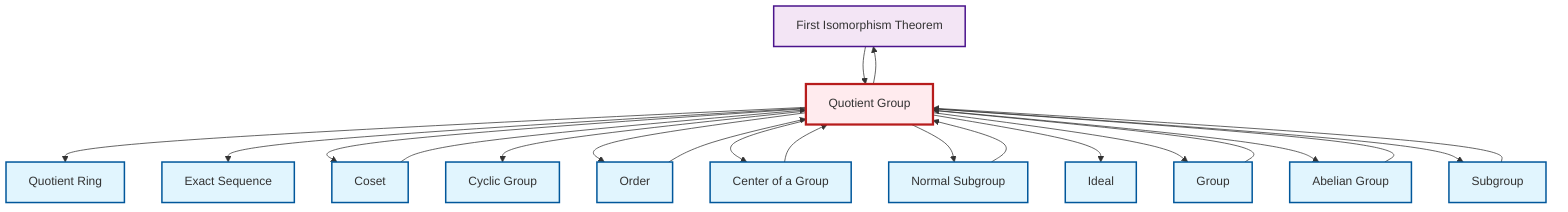 graph TD
    classDef definition fill:#e1f5fe,stroke:#01579b,stroke-width:2px
    classDef theorem fill:#f3e5f5,stroke:#4a148c,stroke-width:2px
    classDef axiom fill:#fff3e0,stroke:#e65100,stroke-width:2px
    classDef example fill:#e8f5e9,stroke:#1b5e20,stroke-width:2px
    classDef current fill:#ffebee,stroke:#b71c1c,stroke-width:3px
    def-cyclic-group["Cyclic Group"]:::definition
    thm-first-isomorphism["First Isomorphism Theorem"]:::theorem
    def-coset["Coset"]:::definition
    def-exact-sequence["Exact Sequence"]:::definition
    def-group["Group"]:::definition
    def-order["Order"]:::definition
    def-quotient-group["Quotient Group"]:::definition
    def-quotient-ring["Quotient Ring"]:::definition
    def-abelian-group["Abelian Group"]:::definition
    def-center-of-group["Center of a Group"]:::definition
    def-normal-subgroup["Normal Subgroup"]:::definition
    def-ideal["Ideal"]:::definition
    def-subgroup["Subgroup"]:::definition
    def-quotient-group --> def-quotient-ring
    def-coset --> def-quotient-group
    def-quotient-group --> def-exact-sequence
    def-abelian-group --> def-quotient-group
    def-quotient-group --> def-coset
    def-group --> def-quotient-group
    def-subgroup --> def-quotient-group
    def-quotient-group --> def-cyclic-group
    def-quotient-group --> def-order
    def-quotient-group --> thm-first-isomorphism
    def-quotient-group --> def-center-of-group
    def-quotient-group --> def-normal-subgroup
    def-order --> def-quotient-group
    def-quotient-group --> def-ideal
    thm-first-isomorphism --> def-quotient-group
    def-normal-subgroup --> def-quotient-group
    def-center-of-group --> def-quotient-group
    def-quotient-group --> def-group
    def-quotient-group --> def-abelian-group
    def-quotient-group --> def-subgroup
    class def-quotient-group current